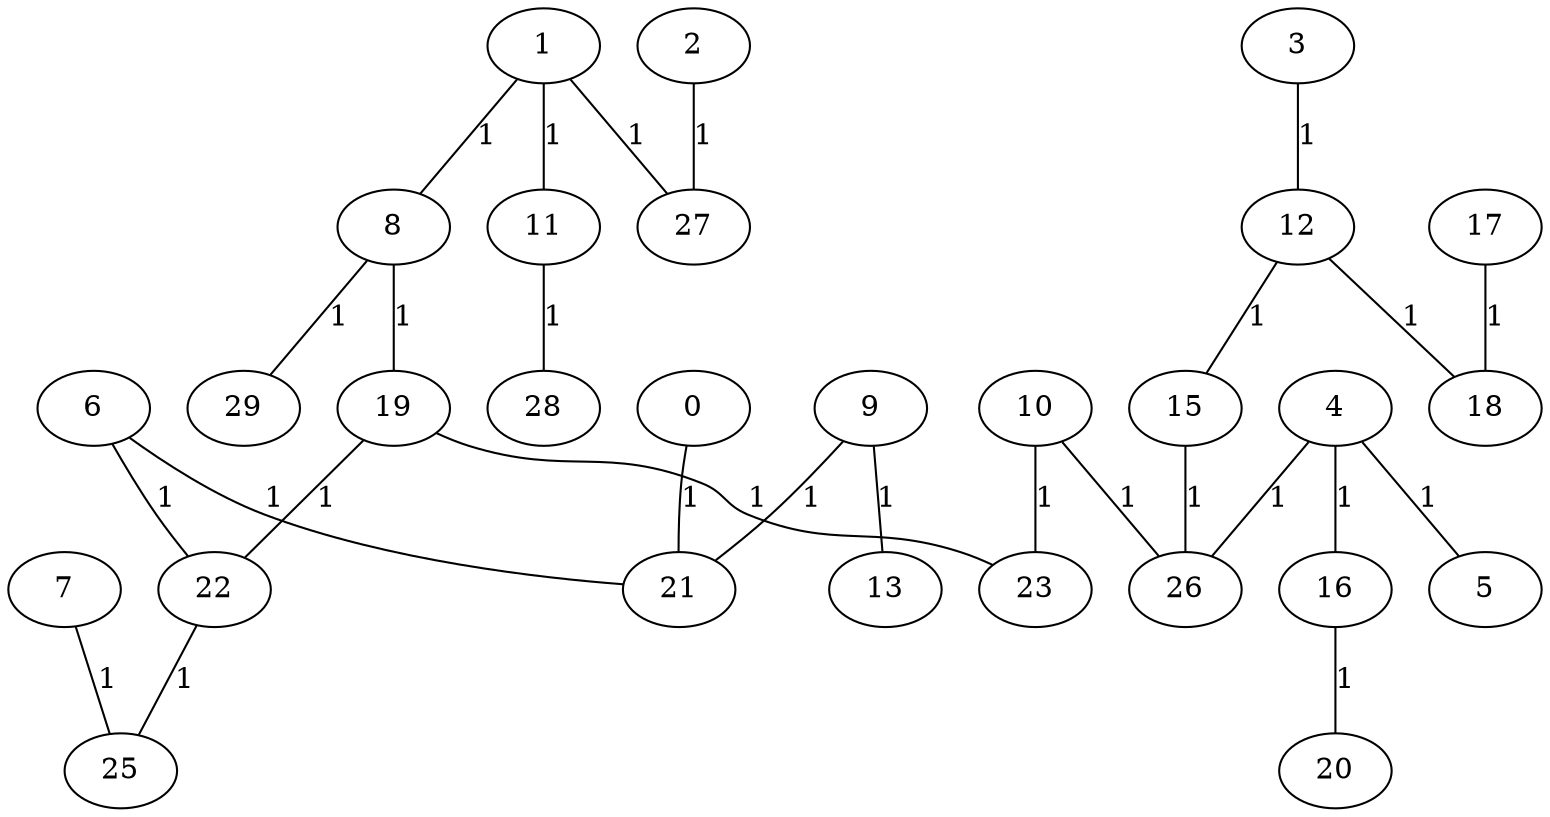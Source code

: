 graph G{
"11";
"18";
"16";
"8";
"3";
"6";
"20";
"29";
"0";
"17";
"27";
"4";
"12";
"2";
"5";
"19";
"26";
"1";
"22";
"10";
"15";
"25";
"7";
"21";
"23";
"13";
"9";
"28";
"8"--"19"[label="1"];
"1"--"11"[label="1"];
"1"--"8"[label="1"];
"12"--"18"[label="1"];
"3"--"12"[label="1"];
"4"--"5"[label="1"];
"7"--"25"[label="1"];
"15"--"26"[label="1"];
"10"--"23"[label="1"];
"17"--"18"[label="1"];
"1"--"27"[label="1"];
"10"--"26"[label="1"];
"6"--"22"[label="1"];
"9"--"13"[label="1"];
"6"--"21"[label="1"];
"16"--"20"[label="1"];
"11"--"28"[label="1"];
"2"--"27"[label="1"];
"22"--"25"[label="1"];
"8"--"29"[label="1"];
"19"--"23"[label="1"];
"19"--"22"[label="1"];
"12"--"15"[label="1"];
"4"--"26"[label="1"];
"9"--"21"[label="1"];
"0"--"21"[label="1"];
"4"--"16"[label="1"];
}
